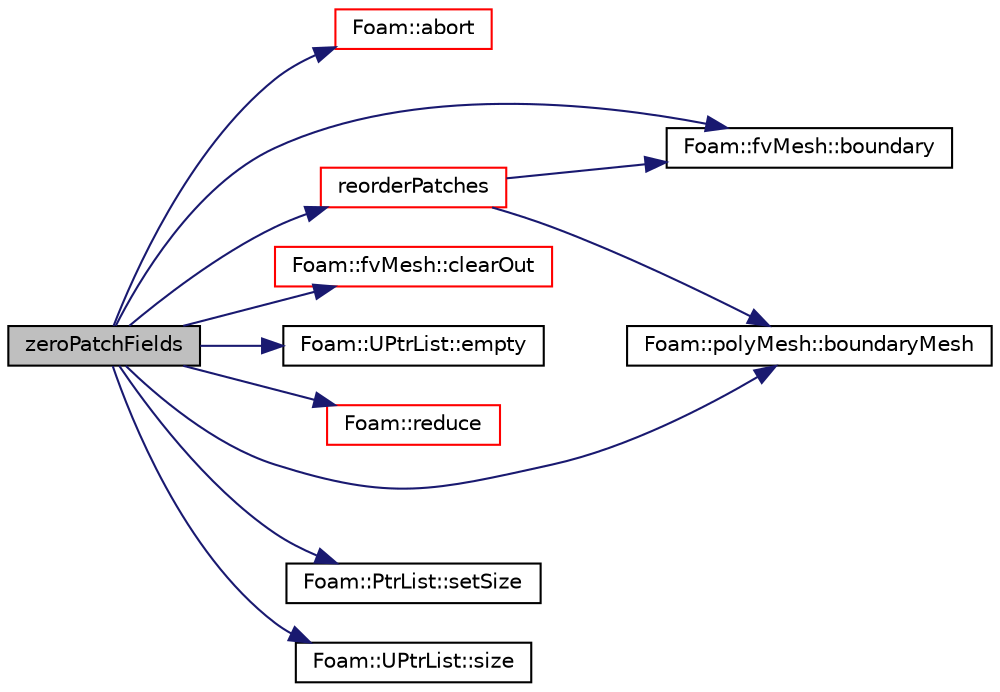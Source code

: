 digraph "zeroPatchFields"
{
  bgcolor="transparent";
  edge [fontname="Helvetica",fontsize="10",labelfontname="Helvetica",labelfontsize="10"];
  node [fontname="Helvetica",fontsize="10",shape=record];
  rankdir="LR";
  Node358 [label="zeroPatchFields",height=0.2,width=0.4,color="black", fillcolor="grey75", style="filled", fontcolor="black"];
  Node358 -> Node359 [color="midnightblue",fontsize="10",style="solid",fontname="Helvetica"];
  Node359 [label="Foam::abort",height=0.2,width=0.4,color="red",URL="$a21851.html#a447107a607d03e417307c203fa5fb44b"];
  Node358 -> Node404 [color="midnightblue",fontsize="10",style="solid",fontname="Helvetica"];
  Node404 [label="Foam::fvMesh::boundary",height=0.2,width=0.4,color="black",URL="$a23593.html#a1fc8b179063cf5d6805da64ff1975126",tooltip="Return reference to boundary mesh. "];
  Node358 -> Node405 [color="midnightblue",fontsize="10",style="solid",fontname="Helvetica"];
  Node405 [label="Foam::polyMesh::boundaryMesh",height=0.2,width=0.4,color="black",URL="$a28565.html#a9f2b68c134340291eda6197f47f25484",tooltip="Return boundary mesh. "];
  Node358 -> Node406 [color="midnightblue",fontsize="10",style="solid",fontname="Helvetica"];
  Node406 [label="Foam::fvMesh::clearOut",height=0.2,width=0.4,color="red",URL="$a23593.html#af320697688df08f1438d37a86bcaf25d",tooltip="Clear all geometry and addressing. "];
  Node358 -> Node414 [color="midnightblue",fontsize="10",style="solid",fontname="Helvetica"];
  Node414 [label="Foam::UPtrList::empty",height=0.2,width=0.4,color="black",URL="$a27101.html#a644718bb2fb240de962dc3c9a1fdf0dc",tooltip="Return true if the UPtrList is empty (ie, size() is zero) "];
  Node358 -> Node415 [color="midnightblue",fontsize="10",style="solid",fontname="Helvetica"];
  Node415 [label="Foam::reduce",height=0.2,width=0.4,color="red",URL="$a21851.html#a7ffd6af4acc2eb9ba72ee296b5ecda23"];
  Node358 -> Node425 [color="midnightblue",fontsize="10",style="solid",fontname="Helvetica"];
  Node425 [label="reorderPatches",height=0.2,width=0.4,color="red",URL="$a22205.html#a18d7d3895abc0ab81c525bd81ba69a9c",tooltip="Reorder and remove trailing patches. If validBoundary call is parallel. "];
  Node425 -> Node405 [color="midnightblue",fontsize="10",style="solid",fontname="Helvetica"];
  Node425 -> Node404 [color="midnightblue",fontsize="10",style="solid",fontname="Helvetica"];
  Node358 -> Node428 [color="midnightblue",fontsize="10",style="solid",fontname="Helvetica"];
  Node428 [label="Foam::PtrList::setSize",height=0.2,width=0.4,color="black",URL="$a27029.html#aedb985ffeaf1bdbfeccc2a8730405703",tooltip="Reset size of PtrList. If extending the PtrList, new entries are. "];
  Node358 -> Node429 [color="midnightblue",fontsize="10",style="solid",fontname="Helvetica"];
  Node429 [label="Foam::UPtrList::size",height=0.2,width=0.4,color="black",URL="$a27101.html#a47b3bf30da1eb3ab8076b5fbe00e0494",tooltip="Return the number of elements in the UPtrList. "];
}
